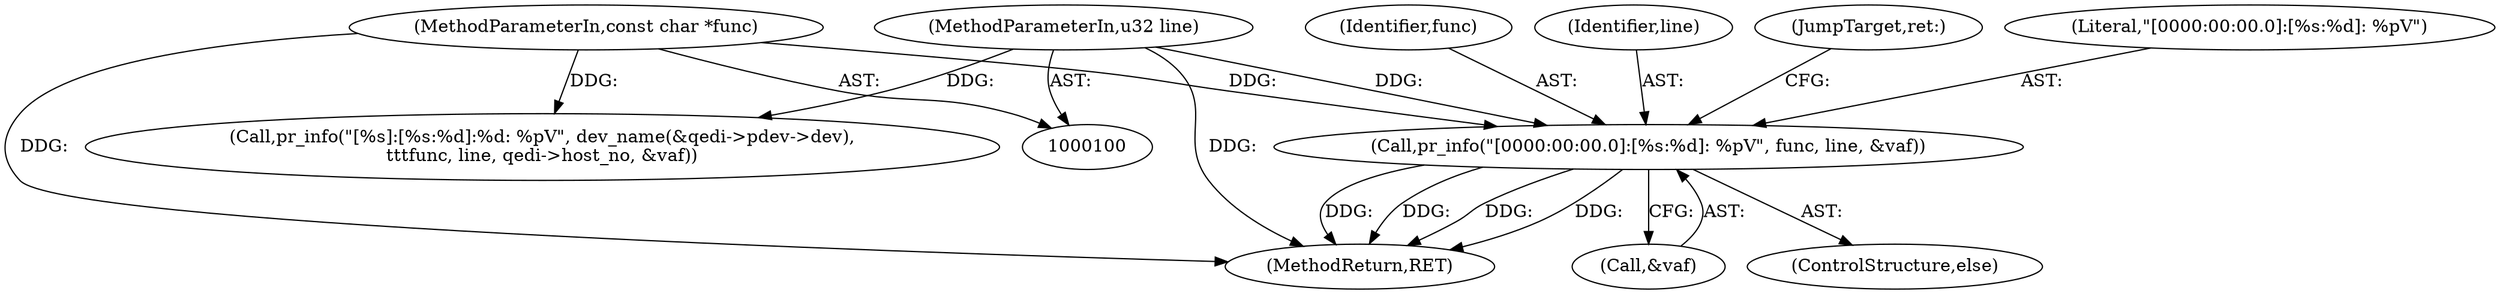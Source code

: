 digraph "0_linux_c09581a52765a85f19fc35340127396d5e3379cc_0@pointer" {
"1000154" [label="(Call,pr_info(\"[0000:00:00.0]:[%s:%d]: %pV\", func, line, &vaf))"];
"1000102" [label="(MethodParameterIn,const char *func)"];
"1000103" [label="(MethodParameterIn,u32 line)"];
"1000102" [label="(MethodParameterIn,const char *func)"];
"1000153" [label="(ControlStructure,else)"];
"1000103" [label="(MethodParameterIn,u32 line)"];
"1000158" [label="(Call,&vaf)"];
"1000156" [label="(Identifier,func)"];
"1000137" [label="(Call,pr_info(\"[%s]:[%s:%d]:%d: %pV\", dev_name(&qedi->pdev->dev),\n\t\t\tfunc, line, qedi->host_no, &vaf))"];
"1000163" [label="(MethodReturn,RET)"];
"1000157" [label="(Identifier,line)"];
"1000154" [label="(Call,pr_info(\"[0000:00:00.0]:[%s:%d]: %pV\", func, line, &vaf))"];
"1000160" [label="(JumpTarget,ret:)"];
"1000155" [label="(Literal,\"[0000:00:00.0]:[%s:%d]: %pV\")"];
"1000154" -> "1000153"  [label="AST: "];
"1000154" -> "1000158"  [label="CFG: "];
"1000155" -> "1000154"  [label="AST: "];
"1000156" -> "1000154"  [label="AST: "];
"1000157" -> "1000154"  [label="AST: "];
"1000158" -> "1000154"  [label="AST: "];
"1000160" -> "1000154"  [label="CFG: "];
"1000154" -> "1000163"  [label="DDG: "];
"1000154" -> "1000163"  [label="DDG: "];
"1000154" -> "1000163"  [label="DDG: "];
"1000154" -> "1000163"  [label="DDG: "];
"1000102" -> "1000154"  [label="DDG: "];
"1000103" -> "1000154"  [label="DDG: "];
"1000102" -> "1000100"  [label="AST: "];
"1000102" -> "1000163"  [label="DDG: "];
"1000102" -> "1000137"  [label="DDG: "];
"1000103" -> "1000100"  [label="AST: "];
"1000103" -> "1000163"  [label="DDG: "];
"1000103" -> "1000137"  [label="DDG: "];
}

